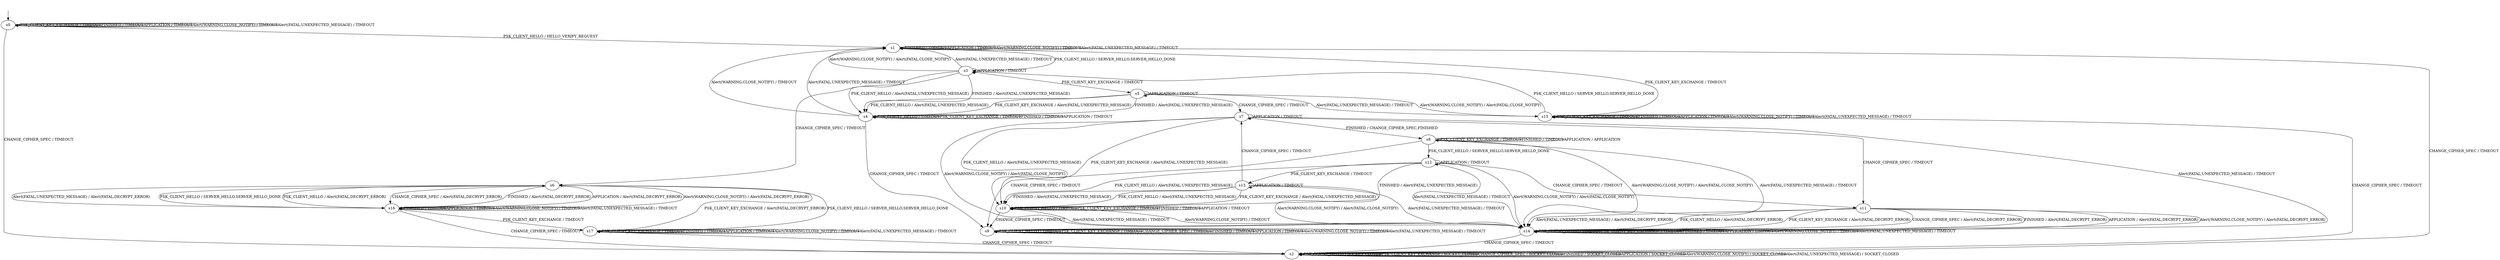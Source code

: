 digraph h4 {
s0 [label="s0"];
s1 [label="s1"];
s2 [label="s2"];
s3 [label="s3"];
s15 [label="s15"];
s4 [label="s4"];
s5 [label="s5"];
s6 [label="s6"];
s7 [label="s7"];
s9 [label="s9"];
s16 [label="s16"];
s17 [label="s17"];
s8 [label="s8"];
s10 [label="s10"];
s11 [label="s11"];
s14 [label="s14"];
s12 [label="s12"];
s13 [label="s13"];
s0 -> s1 [label="PSK_CLIENT_HELLO / HELLO_VERIFY_REQUEST"];
s0 -> s0 [label="PSK_CLIENT_KEY_EXCHANGE / TIMEOUT"];
s0 -> s2 [label="CHANGE_CIPHER_SPEC / TIMEOUT"];
s0 -> s0 [label="FINISHED / TIMEOUT"];
s0 -> s0 [label="APPLICATION / TIMEOUT"];
s0 -> s0 [label="Alert(WARNING,CLOSE_NOTIFY) / TIMEOUT"];
s0 -> s0 [label="Alert(FATAL,UNEXPECTED_MESSAGE) / TIMEOUT"];
s1 -> s3 [label="PSK_CLIENT_HELLO / SERVER_HELLO,SERVER_HELLO_DONE"];
s1 -> s15 [label="PSK_CLIENT_KEY_EXCHANGE / TIMEOUT"];
s1 -> s2 [label="CHANGE_CIPHER_SPEC / TIMEOUT"];
s1 -> s1 [label="FINISHED / TIMEOUT"];
s1 -> s1 [label="APPLICATION / TIMEOUT"];
s1 -> s1 [label="Alert(WARNING,CLOSE_NOTIFY) / TIMEOUT"];
s1 -> s1 [label="Alert(FATAL,UNEXPECTED_MESSAGE) / TIMEOUT"];
s2 -> s2 [label="PSK_CLIENT_HELLO / SOCKET_CLOSED"];
s2 -> s2 [label="PSK_CLIENT_KEY_EXCHANGE / SOCKET_CLOSED"];
s2 -> s2 [label="CHANGE_CIPHER_SPEC / SOCKET_CLOSED"];
s2 -> s2 [label="FINISHED / SOCKET_CLOSED"];
s2 -> s2 [label="APPLICATION / SOCKET_CLOSED"];
s2 -> s2 [label="Alert(WARNING,CLOSE_NOTIFY) / SOCKET_CLOSED"];
s2 -> s2 [label="Alert(FATAL,UNEXPECTED_MESSAGE) / SOCKET_CLOSED"];
s3 -> s4 [label="PSK_CLIENT_HELLO / Alert(FATAL,UNEXPECTED_MESSAGE)"];
s3 -> s5 [label="PSK_CLIENT_KEY_EXCHANGE / TIMEOUT"];
s3 -> s6 [label="CHANGE_CIPHER_SPEC / TIMEOUT"];
s3 -> s4 [label="FINISHED / Alert(FATAL,UNEXPECTED_MESSAGE)"];
s3 -> s3 [label="APPLICATION / TIMEOUT"];
s3 -> s1 [label="Alert(WARNING,CLOSE_NOTIFY) / Alert(FATAL,CLOSE_NOTIFY)"];
s3 -> s1 [label="Alert(FATAL,UNEXPECTED_MESSAGE) / TIMEOUT"];
s15 -> s3 [label="PSK_CLIENT_HELLO / SERVER_HELLO,SERVER_HELLO_DONE"];
s15 -> s15 [label="PSK_CLIENT_KEY_EXCHANGE / TIMEOUT"];
s15 -> s2 [label="CHANGE_CIPHER_SPEC / TIMEOUT"];
s15 -> s15 [label="FINISHED / TIMEOUT"];
s15 -> s15 [label="APPLICATION / TIMEOUT"];
s15 -> s15 [label="Alert(WARNING,CLOSE_NOTIFY) / TIMEOUT"];
s15 -> s15 [label="Alert(FATAL,UNEXPECTED_MESSAGE) / TIMEOUT"];
s4 -> s4 [label="PSK_CLIENT_HELLO / TIMEOUT"];
s4 -> s4 [label="PSK_CLIENT_KEY_EXCHANGE / TIMEOUT"];
s4 -> s9 [label="CHANGE_CIPHER_SPEC / TIMEOUT"];
s4 -> s4 [label="FINISHED / TIMEOUT"];
s4 -> s4 [label="APPLICATION / TIMEOUT"];
s4 -> s1 [label="Alert(WARNING,CLOSE_NOTIFY) / TIMEOUT"];
s4 -> s1 [label="Alert(FATAL,UNEXPECTED_MESSAGE) / TIMEOUT"];
s5 -> s4 [label="PSK_CLIENT_HELLO / Alert(FATAL,UNEXPECTED_MESSAGE)"];
s5 -> s4 [label="PSK_CLIENT_KEY_EXCHANGE / Alert(FATAL,UNEXPECTED_MESSAGE)"];
s5 -> s7 [label="CHANGE_CIPHER_SPEC / TIMEOUT"];
s5 -> s4 [label="FINISHED / Alert(FATAL,UNEXPECTED_MESSAGE)"];
s5 -> s5 [label="APPLICATION / TIMEOUT"];
s5 -> s15 [label="Alert(WARNING,CLOSE_NOTIFY) / Alert(FATAL,CLOSE_NOTIFY)"];
s5 -> s15 [label="Alert(FATAL,UNEXPECTED_MESSAGE) / TIMEOUT"];
s6 -> s16 [label="PSK_CLIENT_HELLO / Alert(FATAL,DECRYPT_ERROR)"];
s6 -> s17 [label="PSK_CLIENT_KEY_EXCHANGE / Alert(FATAL,DECRYPT_ERROR)"];
s6 -> s16 [label="CHANGE_CIPHER_SPEC / Alert(FATAL,DECRYPT_ERROR)"];
s6 -> s16 [label="FINISHED / Alert(FATAL,DECRYPT_ERROR)"];
s6 -> s16 [label="APPLICATION / Alert(FATAL,DECRYPT_ERROR)"];
s6 -> s16 [label="Alert(WARNING,CLOSE_NOTIFY) / Alert(FATAL,DECRYPT_ERROR)"];
s6 -> s16 [label="Alert(FATAL,UNEXPECTED_MESSAGE) / Alert(FATAL,DECRYPT_ERROR)"];
s7 -> s10 [label="PSK_CLIENT_HELLO / Alert(FATAL,UNEXPECTED_MESSAGE)"];
s7 -> s10 [label="PSK_CLIENT_KEY_EXCHANGE / Alert(FATAL,UNEXPECTED_MESSAGE)"];
s7 -> s11 [label="CHANGE_CIPHER_SPEC / TIMEOUT"];
s7 -> s8 [label="FINISHED / CHANGE_CIPHER_SPEC,FINISHED"];
s7 -> s7 [label="APPLICATION / TIMEOUT"];
s7 -> s14 [label="Alert(WARNING,CLOSE_NOTIFY) / Alert(FATAL,CLOSE_NOTIFY)"];
s7 -> s14 [label="Alert(FATAL,UNEXPECTED_MESSAGE) / TIMEOUT"];
s9 -> s9 [label="PSK_CLIENT_HELLO / TIMEOUT"];
s9 -> s9 [label="PSK_CLIENT_KEY_EXCHANGE / TIMEOUT"];
s9 -> s9 [label="CHANGE_CIPHER_SPEC / TIMEOUT"];
s9 -> s9 [label="FINISHED / TIMEOUT"];
s9 -> s9 [label="APPLICATION / TIMEOUT"];
s9 -> s9 [label="Alert(WARNING,CLOSE_NOTIFY) / TIMEOUT"];
s9 -> s9 [label="Alert(FATAL,UNEXPECTED_MESSAGE) / TIMEOUT"];
s16 -> s6 [label="PSK_CLIENT_HELLO / SERVER_HELLO,SERVER_HELLO_DONE"];
s16 -> s17 [label="PSK_CLIENT_KEY_EXCHANGE / TIMEOUT"];
s16 -> s2 [label="CHANGE_CIPHER_SPEC / TIMEOUT"];
s16 -> s16 [label="FINISHED / TIMEOUT"];
s16 -> s16 [label="APPLICATION / TIMEOUT"];
s16 -> s16 [label="Alert(WARNING,CLOSE_NOTIFY) / TIMEOUT"];
s16 -> s16 [label="Alert(FATAL,UNEXPECTED_MESSAGE) / TIMEOUT"];
s17 -> s6 [label="PSK_CLIENT_HELLO / SERVER_HELLO,SERVER_HELLO_DONE"];
s17 -> s17 [label="PSK_CLIENT_KEY_EXCHANGE / TIMEOUT"];
s17 -> s2 [label="CHANGE_CIPHER_SPEC / TIMEOUT"];
s17 -> s17 [label="FINISHED / TIMEOUT"];
s17 -> s17 [label="APPLICATION / TIMEOUT"];
s17 -> s17 [label="Alert(WARNING,CLOSE_NOTIFY) / TIMEOUT"];
s17 -> s17 [label="Alert(FATAL,UNEXPECTED_MESSAGE) / TIMEOUT"];
s8 -> s12 [label="PSK_CLIENT_HELLO / SERVER_HELLO,SERVER_HELLO_DONE"];
s8 -> s8 [label="PSK_CLIENT_KEY_EXCHANGE / TIMEOUT"];
s8 -> s9 [label="CHANGE_CIPHER_SPEC / TIMEOUT"];
s8 -> s8 [label="FINISHED / TIMEOUT"];
s8 -> s8 [label="APPLICATION / APPLICATION"];
s8 -> s14 [label="Alert(WARNING,CLOSE_NOTIFY) / Alert(FATAL,CLOSE_NOTIFY)"];
s8 -> s14 [label="Alert(FATAL,UNEXPECTED_MESSAGE) / TIMEOUT"];
s10 -> s10 [label="PSK_CLIENT_HELLO / TIMEOUT"];
s10 -> s10 [label="PSK_CLIENT_KEY_EXCHANGE / TIMEOUT"];
s10 -> s9 [label="CHANGE_CIPHER_SPEC / TIMEOUT"];
s10 -> s10 [label="FINISHED / TIMEOUT"];
s10 -> s10 [label="APPLICATION / TIMEOUT"];
s10 -> s14 [label="Alert(WARNING,CLOSE_NOTIFY) / TIMEOUT"];
s10 -> s14 [label="Alert(FATAL,UNEXPECTED_MESSAGE) / TIMEOUT"];
s11 -> s14 [label="PSK_CLIENT_HELLO / Alert(FATAL,DECRYPT_ERROR)"];
s11 -> s14 [label="PSK_CLIENT_KEY_EXCHANGE / Alert(FATAL,DECRYPT_ERROR)"];
s11 -> s14 [label="CHANGE_CIPHER_SPEC / Alert(FATAL,DECRYPT_ERROR)"];
s11 -> s14 [label="FINISHED / Alert(FATAL,DECRYPT_ERROR)"];
s11 -> s14 [label="APPLICATION / Alert(FATAL,DECRYPT_ERROR)"];
s11 -> s14 [label="Alert(WARNING,CLOSE_NOTIFY) / Alert(FATAL,DECRYPT_ERROR)"];
s11 -> s14 [label="Alert(FATAL,UNEXPECTED_MESSAGE) / Alert(FATAL,DECRYPT_ERROR)"];
s14 -> s14 [label="PSK_CLIENT_HELLO / TIMEOUT"];
s14 -> s14 [label="PSK_CLIENT_KEY_EXCHANGE / TIMEOUT"];
s14 -> s2 [label="CHANGE_CIPHER_SPEC / TIMEOUT"];
s14 -> s14 [label="FINISHED / TIMEOUT"];
s14 -> s14 [label="APPLICATION / TIMEOUT"];
s14 -> s14 [label="Alert(WARNING,CLOSE_NOTIFY) / TIMEOUT"];
s14 -> s14 [label="Alert(FATAL,UNEXPECTED_MESSAGE) / TIMEOUT"];
s12 -> s10 [label="PSK_CLIENT_HELLO / Alert(FATAL,UNEXPECTED_MESSAGE)"];
s12 -> s13 [label="PSK_CLIENT_KEY_EXCHANGE / TIMEOUT"];
s12 -> s11 [label="CHANGE_CIPHER_SPEC / TIMEOUT"];
s12 -> s10 [label="FINISHED / Alert(FATAL,UNEXPECTED_MESSAGE)"];
s12 -> s12 [label="APPLICATION / TIMEOUT"];
s12 -> s14 [label="Alert(WARNING,CLOSE_NOTIFY) / Alert(FATAL,CLOSE_NOTIFY)"];
s12 -> s14 [label="Alert(FATAL,UNEXPECTED_MESSAGE) / TIMEOUT"];
s13 -> s10 [label="PSK_CLIENT_HELLO / Alert(FATAL,UNEXPECTED_MESSAGE)"];
s13 -> s10 [label="PSK_CLIENT_KEY_EXCHANGE / Alert(FATAL,UNEXPECTED_MESSAGE)"];
s13 -> s7 [label="CHANGE_CIPHER_SPEC / TIMEOUT"];
s13 -> s10 [label="FINISHED / Alert(FATAL,UNEXPECTED_MESSAGE)"];
s13 -> s13 [label="APPLICATION / TIMEOUT"];
s13 -> s14 [label="Alert(WARNING,CLOSE_NOTIFY) / Alert(FATAL,CLOSE_NOTIFY)"];
s13 -> s14 [label="Alert(FATAL,UNEXPECTED_MESSAGE) / TIMEOUT"];
__start0 [shape=none, label=""];
__start0 -> s0 [label=""];
}
